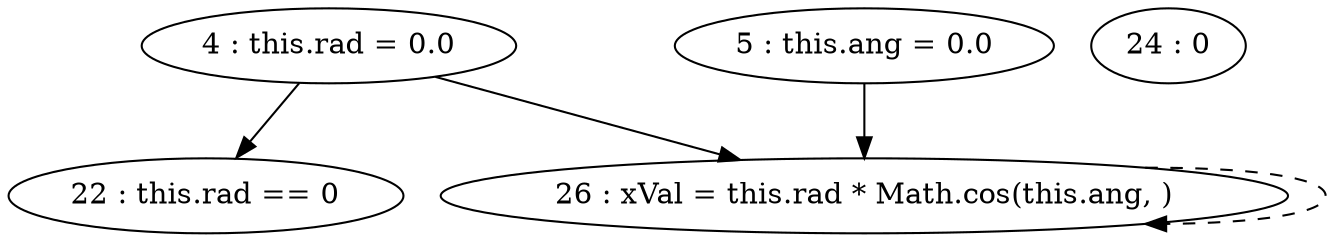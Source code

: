 digraph G {
"4 : this.rad = 0.0"
"4 : this.rad = 0.0" -> "22 : this.rad == 0"
"4 : this.rad = 0.0" -> "26 : xVal = this.rad * Math.cos(this.ang, )"
"5 : this.ang = 0.0"
"5 : this.ang = 0.0" -> "26 : xVal = this.rad * Math.cos(this.ang, )"
"22 : this.rad == 0"
"24 : 0"
"26 : xVal = this.rad * Math.cos(this.ang, )"
"26 : xVal = this.rad * Math.cos(this.ang, )" -> "26 : xVal = this.rad * Math.cos(this.ang, )" [style=dashed]
}